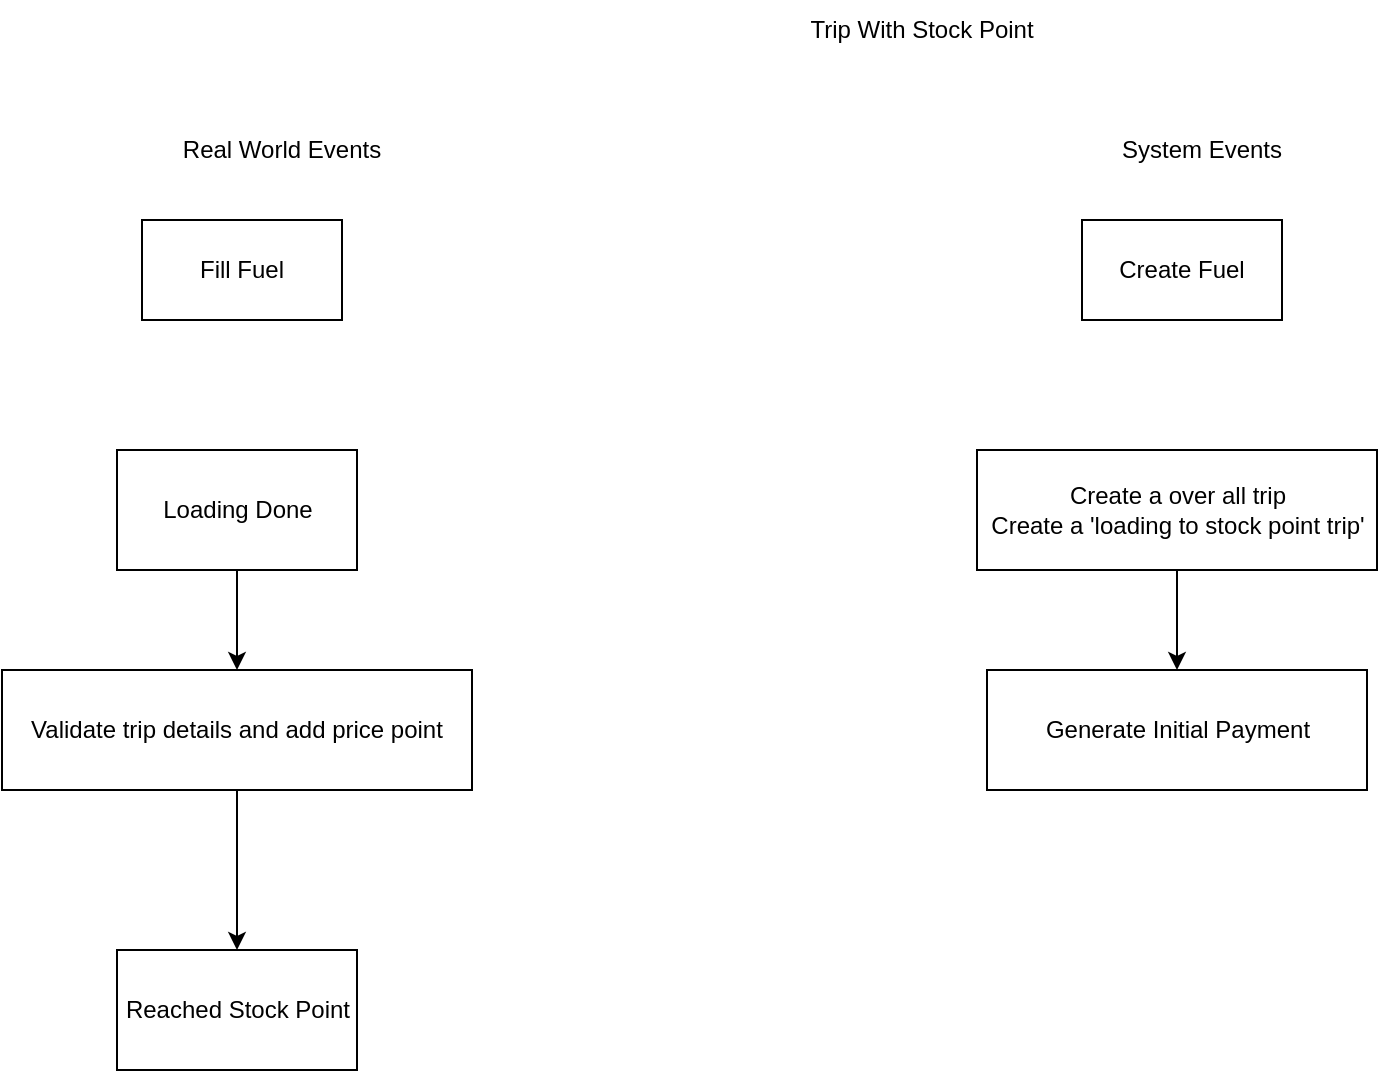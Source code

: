 <mxfile version="24.2.5" type="device">
  <diagram name="Page-1" id="LYNlKIAcfpjvFeQOGrr4">
    <mxGraphModel dx="2133" dy="854" grid="1" gridSize="10" guides="1" tooltips="1" connect="1" arrows="1" fold="1" page="1" pageScale="1" pageWidth="827" pageHeight="1169" math="0" shadow="0">
      <root>
        <mxCell id="0" />
        <mxCell id="1" parent="0" />
        <mxCell id="iYZIwUq2cd-H_L5032Ol-3" value="" style="edgeStyle=orthogonalEdgeStyle;rounded=0;orthogonalLoop=1;jettySize=auto;html=1;" edge="1" parent="1" source="iYZIwUq2cd-H_L5032Ol-1" target="iYZIwUq2cd-H_L5032Ol-2">
          <mxGeometry relative="1" as="geometry" />
        </mxCell>
        <mxCell id="iYZIwUq2cd-H_L5032Ol-1" value="Loading Done" style="rounded=0;whiteSpace=wrap;html=1;" vertex="1" parent="1">
          <mxGeometry x="-92.5" y="275" width="120" height="60" as="geometry" />
        </mxCell>
        <mxCell id="iYZIwUq2cd-H_L5032Ol-10" value="" style="edgeStyle=orthogonalEdgeStyle;rounded=0;orthogonalLoop=1;jettySize=auto;html=1;" edge="1" parent="1" source="iYZIwUq2cd-H_L5032Ol-2" target="iYZIwUq2cd-H_L5032Ol-9">
          <mxGeometry relative="1" as="geometry" />
        </mxCell>
        <mxCell id="iYZIwUq2cd-H_L5032Ol-2" value="Validate trip details and add price point" style="whiteSpace=wrap;html=1;rounded=0;" vertex="1" parent="1">
          <mxGeometry x="-150" y="385" width="235" height="60" as="geometry" />
        </mxCell>
        <mxCell id="iYZIwUq2cd-H_L5032Ol-4" value="Trip With Stock Point" style="text;html=1;align=center;verticalAlign=middle;whiteSpace=wrap;rounded=0;" vertex="1" parent="1">
          <mxGeometry x="250" y="50" width="120" height="30" as="geometry" />
        </mxCell>
        <mxCell id="iYZIwUq2cd-H_L5032Ol-8" value="" style="edgeStyle=orthogonalEdgeStyle;rounded=0;orthogonalLoop=1;jettySize=auto;html=1;" edge="1" parent="1" source="iYZIwUq2cd-H_L5032Ol-6" target="iYZIwUq2cd-H_L5032Ol-7">
          <mxGeometry relative="1" as="geometry" />
        </mxCell>
        <mxCell id="iYZIwUq2cd-H_L5032Ol-6" value="Create a over all trip&lt;div&gt;Create a &#39;loading to stock point trip&#39;&lt;/div&gt;" style="rounded=0;whiteSpace=wrap;html=1;" vertex="1" parent="1">
          <mxGeometry x="337.5" y="275" width="200" height="60" as="geometry" />
        </mxCell>
        <mxCell id="iYZIwUq2cd-H_L5032Ol-7" value="Generate Initial Payment" style="whiteSpace=wrap;html=1;rounded=0;" vertex="1" parent="1">
          <mxGeometry x="342.5" y="385" width="190" height="60" as="geometry" />
        </mxCell>
        <mxCell id="iYZIwUq2cd-H_L5032Ol-9" value="Reached Stock Point" style="whiteSpace=wrap;html=1;rounded=0;" vertex="1" parent="1">
          <mxGeometry x="-92.5" y="525" width="120" height="60" as="geometry" />
        </mxCell>
        <mxCell id="iYZIwUq2cd-H_L5032Ol-11" value="Real World Events" style="text;html=1;align=center;verticalAlign=middle;whiteSpace=wrap;rounded=0;" vertex="1" parent="1">
          <mxGeometry x="-80" y="110" width="140" height="30" as="geometry" />
        </mxCell>
        <mxCell id="iYZIwUq2cd-H_L5032Ol-12" value="System Events" style="text;html=1;align=center;verticalAlign=middle;whiteSpace=wrap;rounded=0;" vertex="1" parent="1">
          <mxGeometry x="380" y="110" width="140" height="30" as="geometry" />
        </mxCell>
        <mxCell id="iYZIwUq2cd-H_L5032Ol-13" value="Fill Fuel" style="rounded=0;whiteSpace=wrap;html=1;" vertex="1" parent="1">
          <mxGeometry x="-80" y="160" width="100" height="50" as="geometry" />
        </mxCell>
        <mxCell id="iYZIwUq2cd-H_L5032Ol-14" value="Create Fuel" style="rounded=0;whiteSpace=wrap;html=1;" vertex="1" parent="1">
          <mxGeometry x="390" y="160" width="100" height="50" as="geometry" />
        </mxCell>
      </root>
    </mxGraphModel>
  </diagram>
</mxfile>
